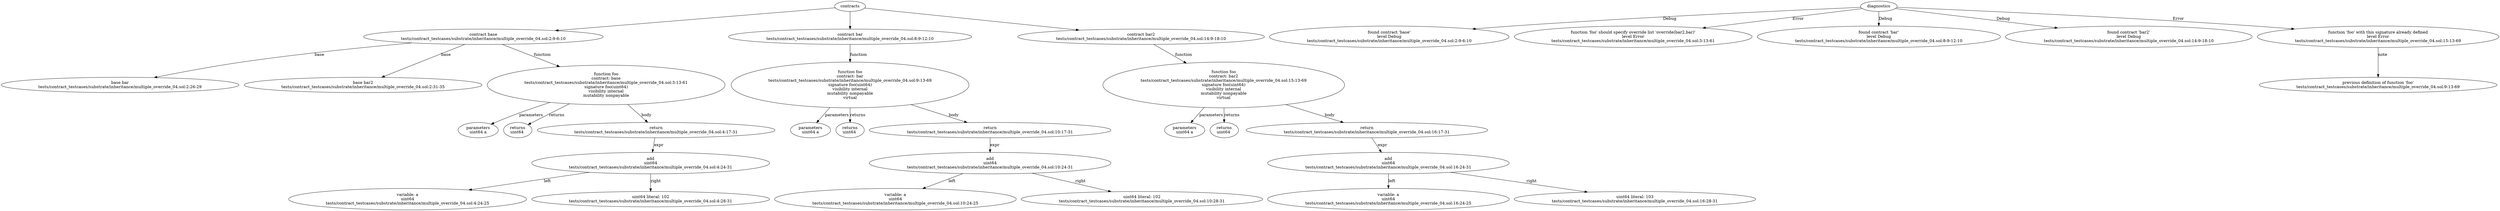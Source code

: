 strict digraph "tests/contract_testcases/substrate/inheritance/multiple_override_04.sol" {
	contract [label="contract base\ntests/contract_testcases/substrate/inheritance/multiple_override_04.sol:2:9-6:10"]
	base [label="base bar\ntests/contract_testcases/substrate/inheritance/multiple_override_04.sol:2:26-29"]
	base_3 [label="base bar2\ntests/contract_testcases/substrate/inheritance/multiple_override_04.sol:2:31-35"]
	foo [label="function foo\ncontract: base\ntests/contract_testcases/substrate/inheritance/multiple_override_04.sol:3:13-61\nsignature foo(uint64)\nvisibility internal\nmutability nonpayable"]
	parameters [label="parameters\nuint64 a"]
	returns [label="returns\nuint64 "]
	return [label="return\ntests/contract_testcases/substrate/inheritance/multiple_override_04.sol:4:17-31"]
	add [label="add\nuint64\ntests/contract_testcases/substrate/inheritance/multiple_override_04.sol:4:24-31"]
	variable [label="variable: a\nuint64\ntests/contract_testcases/substrate/inheritance/multiple_override_04.sol:4:24-25"]
	number_literal [label="uint64 literal: 102\ntests/contract_testcases/substrate/inheritance/multiple_override_04.sol:4:28-31"]
	contract_11 [label="contract bar\ntests/contract_testcases/substrate/inheritance/multiple_override_04.sol:8:9-12:10"]
	foo_12 [label="function foo\ncontract: bar\ntests/contract_testcases/substrate/inheritance/multiple_override_04.sol:9:13-69\nsignature foo(uint64)\nvisibility internal\nmutability nonpayable\nvirtual"]
	parameters_13 [label="parameters\nuint64 a"]
	returns_14 [label="returns\nuint64 "]
	return_15 [label="return\ntests/contract_testcases/substrate/inheritance/multiple_override_04.sol:10:17-31"]
	add_16 [label="add\nuint64\ntests/contract_testcases/substrate/inheritance/multiple_override_04.sol:10:24-31"]
	variable_17 [label="variable: a\nuint64\ntests/contract_testcases/substrate/inheritance/multiple_override_04.sol:10:24-25"]
	number_literal_18 [label="uint64 literal: 102\ntests/contract_testcases/substrate/inheritance/multiple_override_04.sol:10:28-31"]
	contract_19 [label="contract bar2\ntests/contract_testcases/substrate/inheritance/multiple_override_04.sol:14:9-18:10"]
	foo_20 [label="function foo\ncontract: bar2\ntests/contract_testcases/substrate/inheritance/multiple_override_04.sol:15:13-69\nsignature foo(uint64)\nvisibility internal\nmutability nonpayable\nvirtual"]
	parameters_21 [label="parameters\nuint64 a"]
	returns_22 [label="returns\nuint64 "]
	return_23 [label="return\ntests/contract_testcases/substrate/inheritance/multiple_override_04.sol:16:17-31"]
	add_24 [label="add\nuint64\ntests/contract_testcases/substrate/inheritance/multiple_override_04.sol:16:24-31"]
	variable_25 [label="variable: a\nuint64\ntests/contract_testcases/substrate/inheritance/multiple_override_04.sol:16:24-25"]
	number_literal_26 [label="uint64 literal: 103\ntests/contract_testcases/substrate/inheritance/multiple_override_04.sol:16:28-31"]
	diagnostic [label="found contract 'base'\nlevel Debug\ntests/contract_testcases/substrate/inheritance/multiple_override_04.sol:2:9-6:10"]
	diagnostic_29 [label="function 'foo' should specify override list 'override(bar2,bar)'\nlevel Error\ntests/contract_testcases/substrate/inheritance/multiple_override_04.sol:3:13-61"]
	diagnostic_30 [label="found contract 'bar'\nlevel Debug\ntests/contract_testcases/substrate/inheritance/multiple_override_04.sol:8:9-12:10"]
	diagnostic_31 [label="found contract 'bar2'\nlevel Debug\ntests/contract_testcases/substrate/inheritance/multiple_override_04.sol:14:9-18:10"]
	diagnostic_32 [label="function 'foo' with this signature already defined\nlevel Error\ntests/contract_testcases/substrate/inheritance/multiple_override_04.sol:15:13-69"]
	note [label="previous definition of function 'foo'\ntests/contract_testcases/substrate/inheritance/multiple_override_04.sol:9:13-69"]
	contracts -> contract
	contract -> base [label="base"]
	contract -> base_3 [label="base"]
	contract -> foo [label="function"]
	foo -> parameters [label="parameters"]
	foo -> returns [label="returns"]
	foo -> return [label="body"]
	return -> add [label="expr"]
	add -> variable [label="left"]
	add -> number_literal [label="right"]
	contracts -> contract_11
	contract_11 -> foo_12 [label="function"]
	foo_12 -> parameters_13 [label="parameters"]
	foo_12 -> returns_14 [label="returns"]
	foo_12 -> return_15 [label="body"]
	return_15 -> add_16 [label="expr"]
	add_16 -> variable_17 [label="left"]
	add_16 -> number_literal_18 [label="right"]
	contracts -> contract_19
	contract_19 -> foo_20 [label="function"]
	foo_20 -> parameters_21 [label="parameters"]
	foo_20 -> returns_22 [label="returns"]
	foo_20 -> return_23 [label="body"]
	return_23 -> add_24 [label="expr"]
	add_24 -> variable_25 [label="left"]
	add_24 -> number_literal_26 [label="right"]
	diagnostics -> diagnostic [label="Debug"]
	diagnostics -> diagnostic_29 [label="Error"]
	diagnostics -> diagnostic_30 [label="Debug"]
	diagnostics -> diagnostic_31 [label="Debug"]
	diagnostics -> diagnostic_32 [label="Error"]
	diagnostic_32 -> note [label="note"]
}
